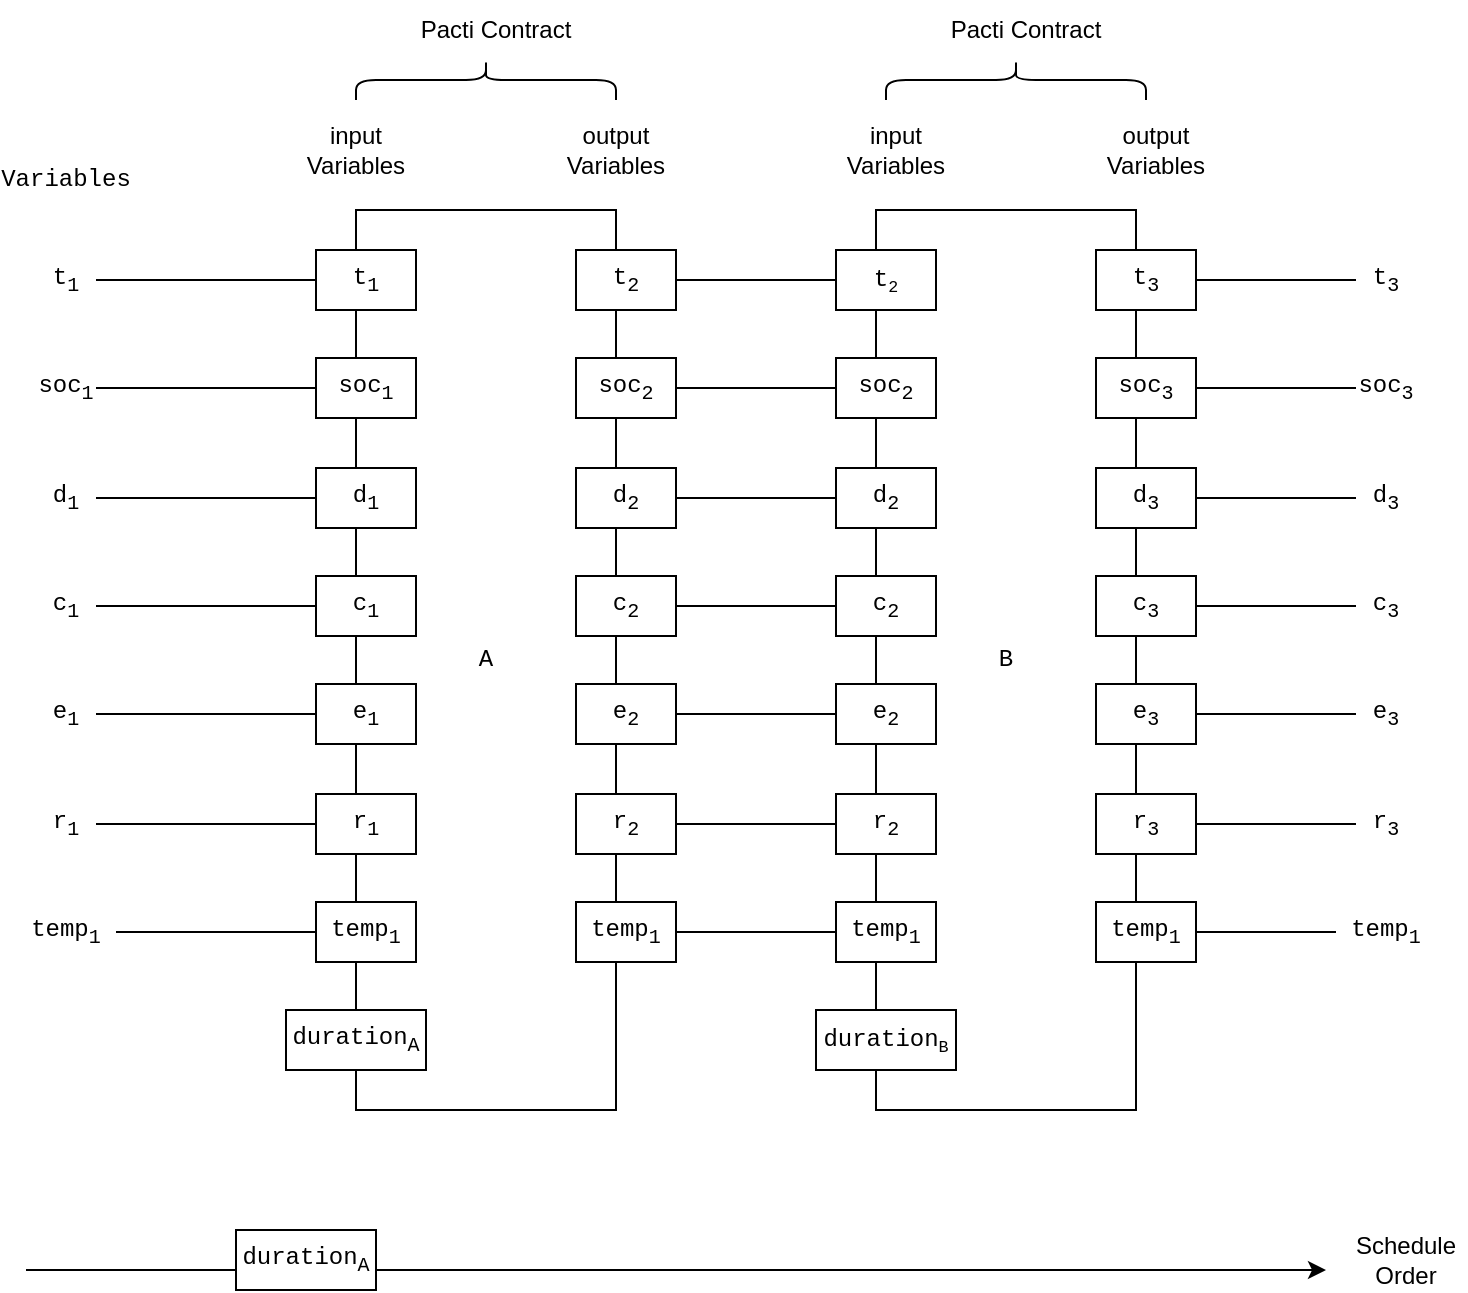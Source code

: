 <mxfile version="20.8.16" type="device" pages="2"><diagram name="Page-1" id="65L9s0X-_qAf-1EEDN0x"><mxGraphModel dx="1178" dy="694" grid="1" gridSize="10" guides="1" tooltips="1" connect="1" arrows="1" fold="1" page="1" pageScale="1" pageWidth="850" pageHeight="1100" math="0" shadow="0"><root><mxCell id="0"/><mxCell id="1" parent="0"/><mxCell id="GHHUwfC4cXGNXOGr5f7a-5" value="" style="endArrow=classic;html=1;rounded=0;" parent="1" edge="1"><mxGeometry width="50" height="50" relative="1" as="geometry"><mxPoint x="65" y="660" as="sourcePoint"/><mxPoint x="715" y="660" as="targetPoint"/></mxGeometry></mxCell><mxCell id="GHHUwfC4cXGNXOGr5f7a-6" value="Schedule&lt;br&gt;Order" style="text;html=1;strokeColor=none;fillColor=none;align=center;verticalAlign=middle;whiteSpace=wrap;rounded=0;container=0;" parent="1" vertex="1"><mxGeometry x="725" y="640" width="60" height="30" as="geometry"/></mxCell><mxCell id="GHHUwfC4cXGNXOGr5f7a-12" value="Variables" style="text;html=1;strokeColor=none;fillColor=none;align=center;verticalAlign=middle;whiteSpace=wrap;rounded=0;fontFamily=Courier New;container=0;" parent="1" vertex="1"><mxGeometry x="55" y="100" width="60" height="30" as="geometry"/></mxCell><mxCell id="JNxAYAF8ZLGorr7LrzFy-1" value="input&lt;br&gt;Variables" style="text;html=1;strokeColor=none;fillColor=none;align=center;verticalAlign=middle;whiteSpace=wrap;rounded=0;container=0;" parent="1" vertex="1"><mxGeometry x="200" y="85" width="60" height="30" as="geometry"/></mxCell><mxCell id="JNxAYAF8ZLGorr7LrzFy-2" value="input&lt;br&gt;Variables" style="text;html=1;strokeColor=none;fillColor=none;align=center;verticalAlign=middle;whiteSpace=wrap;rounded=0;container=0;" parent="1" vertex="1"><mxGeometry x="470" y="85" width="60" height="30" as="geometry"/></mxCell><mxCell id="JNxAYAF8ZLGorr7LrzFy-3" value="output&lt;br&gt;Variables" style="text;html=1;strokeColor=none;fillColor=none;align=center;verticalAlign=middle;whiteSpace=wrap;rounded=0;container=0;" parent="1" vertex="1"><mxGeometry x="330" y="85" width="60" height="30" as="geometry"/></mxCell><mxCell id="JNxAYAF8ZLGorr7LrzFy-4" value="output&lt;br&gt;Variables" style="text;html=1;strokeColor=none;fillColor=none;align=center;verticalAlign=middle;whiteSpace=wrap;rounded=0;container=0;" parent="1" vertex="1"><mxGeometry x="600" y="85" width="60" height="30" as="geometry"/></mxCell><mxCell id="JNxAYAF8ZLGorr7LrzFy-5" value="" style="shape=curlyBracket;whiteSpace=wrap;html=1;rounded=1;flipH=1;labelPosition=right;verticalLabelPosition=middle;align=left;verticalAlign=middle;rotation=-90;container=0;" parent="1" vertex="1"><mxGeometry x="285" width="20" height="130" as="geometry"/></mxCell><mxCell id="JNxAYAF8ZLGorr7LrzFy-6" value="Pacti Contract" style="text;html=1;strokeColor=none;fillColor=none;align=center;verticalAlign=middle;whiteSpace=wrap;rounded=0;container=0;" parent="1" vertex="1"><mxGeometry x="255" y="25" width="90" height="30" as="geometry"/></mxCell><mxCell id="JNxAYAF8ZLGorr7LrzFy-7" value="Pacti Contract" style="text;html=1;strokeColor=none;fillColor=none;align=center;verticalAlign=middle;whiteSpace=wrap;rounded=0;container=0;" parent="1" vertex="1"><mxGeometry x="520" y="25" width="90" height="30" as="geometry"/></mxCell><mxCell id="JNxAYAF8ZLGorr7LrzFy-8" value="" style="shape=curlyBracket;whiteSpace=wrap;html=1;rounded=1;flipH=1;labelPosition=right;verticalLabelPosition=middle;align=left;verticalAlign=middle;rotation=-90;container=0;" parent="1" vertex="1"><mxGeometry x="550" width="20" height="130" as="geometry"/></mxCell><mxCell id="GHHUwfC4cXGNXOGr5f7a-58" value="B" style="rounded=0;whiteSpace=wrap;html=1;fontFamily=Courier New;container=0;" parent="1" vertex="1"><mxGeometry x="490" y="130" width="130" height="450" as="geometry"/></mxCell><mxCell id="GHHUwfC4cXGNXOGr5f7a-50" value="A" style="rounded=0;whiteSpace=wrap;html=1;fontFamily=Courier New;container=0;" parent="1" vertex="1"><mxGeometry x="230" y="130" width="130" height="450" as="geometry"/></mxCell><mxCell id="JgjSR3ePcUWSz3OTVdEF-21" value="" style="group" vertex="1" connectable="0" parent="1"><mxGeometry x="70" y="150" width="690" height="30" as="geometry"/></mxCell><mxCell id="GHHUwfC4cXGNXOGr5f7a-7" value="&lt;font face=&quot;Courier New&quot;&gt;t&lt;sub&gt;1&lt;/sub&gt;&lt;/font&gt;" style="text;html=1;strokeColor=none;fillColor=none;align=center;verticalAlign=middle;whiteSpace=wrap;rounded=0;container=0;" parent="JgjSR3ePcUWSz3OTVdEF-21" vertex="1"><mxGeometry width="30" height="30" as="geometry"/></mxCell><mxCell id="GHHUwfC4cXGNXOGr5f7a-74" value="&lt;font face=&quot;Courier New&quot;&gt;t&lt;sub&gt;3&lt;/sub&gt;&lt;/font&gt;" style="text;html=1;strokeColor=none;fillColor=none;align=center;verticalAlign=middle;whiteSpace=wrap;rounded=0;container=0;" parent="JgjSR3ePcUWSz3OTVdEF-21" vertex="1"><mxGeometry x="660" width="30" height="30" as="geometry"/></mxCell><mxCell id="GHHUwfC4cXGNXOGr5f7a-79" style="edgeStyle=orthogonalEdgeStyle;rounded=0;orthogonalLoop=1;jettySize=auto;html=1;entryX=0;entryY=0.5;entryDx=0;entryDy=0;fontFamily=Courier New;endArrow=none;endFill=0;" parent="JgjSR3ePcUWSz3OTVdEF-21" source="GHHUwfC4cXGNXOGr5f7a-64" target="GHHUwfC4cXGNXOGr5f7a-74" edge="1"><mxGeometry relative="1" as="geometry"/></mxCell><mxCell id="GHHUwfC4cXGNXOGr5f7a-59" value="t&lt;span style=&quot;font-size: 10px;&quot;&gt;&lt;sub&gt;2&lt;/sub&gt;&lt;/span&gt;" style="rounded=0;whiteSpace=wrap;html=1;fontFamily=Courier New;container=0;" parent="JgjSR3ePcUWSz3OTVdEF-21" vertex="1"><mxGeometry x="400" width="50" height="30" as="geometry"/></mxCell><mxCell id="GHHUwfC4cXGNXOGr5f7a-64" value="t&lt;sub&gt;3&lt;/sub&gt;" style="rounded=0;whiteSpace=wrap;html=1;fontFamily=Courier New;container=0;" parent="JgjSR3ePcUWSz3OTVdEF-21" vertex="1"><mxGeometry x="530" width="50" height="30" as="geometry"/></mxCell><mxCell id="GHHUwfC4cXGNXOGr5f7a-44" value="t&lt;sub&gt;1&lt;/sub&gt;" style="rounded=0;whiteSpace=wrap;html=1;fontFamily=Courier New;container=0;" parent="JgjSR3ePcUWSz3OTVdEF-21" vertex="1"><mxGeometry x="140" width="50" height="30" as="geometry"/></mxCell><mxCell id="GHHUwfC4cXGNXOGr5f7a-25" style="edgeStyle=orthogonalEdgeStyle;rounded=0;orthogonalLoop=1;jettySize=auto;html=1;exitX=1;exitY=0.5;exitDx=0;exitDy=0;entryX=0;entryY=0.5;entryDx=0;entryDy=0;fontFamily=Courier New;endArrow=none;endFill=0;" parent="JgjSR3ePcUWSz3OTVdEF-21" source="GHHUwfC4cXGNXOGr5f7a-7" target="GHHUwfC4cXGNXOGr5f7a-44" edge="1"><mxGeometry relative="1" as="geometry"><mxPoint x="110" y="15" as="targetPoint"/></mxGeometry></mxCell><mxCell id="GHHUwfC4cXGNXOGr5f7a-51" value="t&lt;sub&gt;2&lt;/sub&gt;" style="rounded=0;whiteSpace=wrap;html=1;fontFamily=Courier New;container=0;" parent="JgjSR3ePcUWSz3OTVdEF-21" vertex="1"><mxGeometry x="270" width="50" height="30" as="geometry"/></mxCell><mxCell id="GHHUwfC4cXGNXOGr5f7a-69" style="edgeStyle=orthogonalEdgeStyle;rounded=0;orthogonalLoop=1;jettySize=auto;html=1;exitX=1;exitY=0.5;exitDx=0;exitDy=0;entryX=0;entryY=0.5;entryDx=0;entryDy=0;fontFamily=Courier New;endArrow=none;endFill=0;" parent="JgjSR3ePcUWSz3OTVdEF-21" source="GHHUwfC4cXGNXOGr5f7a-51" target="GHHUwfC4cXGNXOGr5f7a-59" edge="1"><mxGeometry relative="1" as="geometry"><mxPoint x="40" y="25" as="sourcePoint"/><mxPoint x="150" y="25" as="targetPoint"/></mxGeometry></mxCell><mxCell id="JgjSR3ePcUWSz3OTVdEF-22" value="" style="group" vertex="1" connectable="0" parent="1"><mxGeometry x="70" y="204" width="690" height="30" as="geometry"/></mxCell><mxCell id="GHHUwfC4cXGNXOGr5f7a-8" value="&lt;font face=&quot;Courier New&quot;&gt;soc&lt;sub&gt;1&lt;/sub&gt;&lt;/font&gt;" style="text;html=1;strokeColor=none;fillColor=none;align=center;verticalAlign=middle;whiteSpace=wrap;rounded=0;container=0;" parent="JgjSR3ePcUWSz3OTVdEF-22" vertex="1"><mxGeometry width="30" height="30" as="geometry"/></mxCell><mxCell id="GHHUwfC4cXGNXOGr5f7a-75" value="&lt;font face=&quot;Courier New&quot;&gt;soc&lt;sub&gt;3&lt;/sub&gt;&lt;/font&gt;" style="text;html=1;strokeColor=none;fillColor=none;align=center;verticalAlign=middle;whiteSpace=wrap;rounded=0;container=0;" parent="JgjSR3ePcUWSz3OTVdEF-22" vertex="1"><mxGeometry x="660" width="30" height="30" as="geometry"/></mxCell><mxCell id="GHHUwfC4cXGNXOGr5f7a-80" style="edgeStyle=orthogonalEdgeStyle;rounded=0;orthogonalLoop=1;jettySize=auto;html=1;entryX=0;entryY=0.5;entryDx=0;entryDy=0;fontFamily=Courier New;endArrow=none;endFill=0;" parent="JgjSR3ePcUWSz3OTVdEF-22" source="GHHUwfC4cXGNXOGr5f7a-65" target="GHHUwfC4cXGNXOGr5f7a-75" edge="1"><mxGeometry relative="1" as="geometry"/></mxCell><mxCell id="GHHUwfC4cXGNXOGr5f7a-60" value="soc&lt;sub&gt;2&lt;/sub&gt;" style="rounded=0;whiteSpace=wrap;html=1;fontFamily=Courier New;container=0;" parent="JgjSR3ePcUWSz3OTVdEF-22" vertex="1"><mxGeometry x="400" width="50" height="30" as="geometry"/></mxCell><mxCell id="GHHUwfC4cXGNXOGr5f7a-65" value="soc&lt;sub&gt;3&lt;/sub&gt;" style="rounded=0;whiteSpace=wrap;html=1;fontFamily=Courier New;container=0;" parent="JgjSR3ePcUWSz3OTVdEF-22" vertex="1"><mxGeometry x="530" width="50" height="30" as="geometry"/></mxCell><mxCell id="GHHUwfC4cXGNXOGr5f7a-45" value="soc&lt;sub&gt;1&lt;/sub&gt;" style="rounded=0;whiteSpace=wrap;html=1;fontFamily=Courier New;container=0;" parent="JgjSR3ePcUWSz3OTVdEF-22" vertex="1"><mxGeometry x="140" width="50" height="30" as="geometry"/></mxCell><mxCell id="GHHUwfC4cXGNXOGr5f7a-26" style="edgeStyle=orthogonalEdgeStyle;rounded=0;orthogonalLoop=1;jettySize=auto;html=1;exitX=1;exitY=0.5;exitDx=0;exitDy=0;entryX=0;entryY=0.5;entryDx=0;entryDy=0;fontFamily=Courier New;endArrow=none;endFill=0;" parent="JgjSR3ePcUWSz3OTVdEF-22" source="GHHUwfC4cXGNXOGr5f7a-8" target="GHHUwfC4cXGNXOGr5f7a-45" edge="1"><mxGeometry relative="1" as="geometry"><mxPoint x="110" y="5" as="targetPoint"/></mxGeometry></mxCell><mxCell id="GHHUwfC4cXGNXOGr5f7a-52" value="soc&lt;sub&gt;2&lt;/sub&gt;" style="rounded=0;whiteSpace=wrap;html=1;fontFamily=Courier New;container=0;" parent="JgjSR3ePcUWSz3OTVdEF-22" vertex="1"><mxGeometry x="270" width="50" height="30" as="geometry"/></mxCell><mxCell id="GHHUwfC4cXGNXOGr5f7a-70" style="edgeStyle=orthogonalEdgeStyle;rounded=0;orthogonalLoop=1;jettySize=auto;html=1;exitX=1;exitY=0.5;exitDx=0;exitDy=0;entryX=0;entryY=0.5;entryDx=0;entryDy=0;fontFamily=Courier New;endArrow=none;endFill=0;" parent="JgjSR3ePcUWSz3OTVdEF-22" source="GHHUwfC4cXGNXOGr5f7a-52" target="GHHUwfC4cXGNXOGr5f7a-60" edge="1"><mxGeometry relative="1" as="geometry"><mxPoint x="330" y="-33" as="sourcePoint"/><mxPoint x="410" y="-33" as="targetPoint"/></mxGeometry></mxCell><mxCell id="JgjSR3ePcUWSz3OTVdEF-23" value="" style="group" vertex="1" connectable="0" parent="1"><mxGeometry x="70" y="259" width="690" height="30" as="geometry"/></mxCell><mxCell id="GHHUwfC4cXGNXOGr5f7a-9" value="&lt;font face=&quot;Courier New&quot;&gt;d&lt;sub&gt;1&lt;/sub&gt;&lt;/font&gt;" style="text;html=1;strokeColor=none;fillColor=none;align=center;verticalAlign=middle;whiteSpace=wrap;rounded=0;container=0;" parent="JgjSR3ePcUWSz3OTVdEF-23" vertex="1"><mxGeometry width="30" height="30" as="geometry"/></mxCell><mxCell id="GHHUwfC4cXGNXOGr5f7a-76" value="&lt;font face=&quot;Courier New&quot;&gt;d&lt;sub&gt;3&lt;/sub&gt;&lt;/font&gt;" style="text;html=1;strokeColor=none;fillColor=none;align=center;verticalAlign=middle;whiteSpace=wrap;rounded=0;container=0;" parent="JgjSR3ePcUWSz3OTVdEF-23" vertex="1"><mxGeometry x="660" width="30" height="30" as="geometry"/></mxCell><mxCell id="GHHUwfC4cXGNXOGr5f7a-81" style="edgeStyle=orthogonalEdgeStyle;rounded=0;orthogonalLoop=1;jettySize=auto;html=1;entryX=0;entryY=0.5;entryDx=0;entryDy=0;fontFamily=Courier New;endArrow=none;endFill=0;" parent="JgjSR3ePcUWSz3OTVdEF-23" source="GHHUwfC4cXGNXOGr5f7a-66" target="GHHUwfC4cXGNXOGr5f7a-76" edge="1"><mxGeometry relative="1" as="geometry"/></mxCell><mxCell id="GHHUwfC4cXGNXOGr5f7a-61" value="d&lt;sub&gt;2&lt;/sub&gt;" style="rounded=0;whiteSpace=wrap;html=1;fontFamily=Courier New;container=0;" parent="JgjSR3ePcUWSz3OTVdEF-23" vertex="1"><mxGeometry x="400" width="50" height="30" as="geometry"/></mxCell><mxCell id="GHHUwfC4cXGNXOGr5f7a-66" value="d&lt;sub&gt;3&lt;/sub&gt;" style="rounded=0;whiteSpace=wrap;html=1;fontFamily=Courier New;container=0;" parent="JgjSR3ePcUWSz3OTVdEF-23" vertex="1"><mxGeometry x="530" width="50" height="30" as="geometry"/></mxCell><mxCell id="GHHUwfC4cXGNXOGr5f7a-46" value="d&lt;sub&gt;1&lt;/sub&gt;" style="rounded=0;whiteSpace=wrap;html=1;fontFamily=Courier New;container=0;" parent="JgjSR3ePcUWSz3OTVdEF-23" vertex="1"><mxGeometry x="140" width="50" height="30" as="geometry"/></mxCell><mxCell id="GHHUwfC4cXGNXOGr5f7a-27" style="edgeStyle=orthogonalEdgeStyle;rounded=0;orthogonalLoop=1;jettySize=auto;html=1;entryX=0;entryY=0.5;entryDx=0;entryDy=0;fontFamily=Courier New;endArrow=none;endFill=0;" parent="JgjSR3ePcUWSz3OTVdEF-23" source="GHHUwfC4cXGNXOGr5f7a-9" target="GHHUwfC4cXGNXOGr5f7a-46" edge="1"><mxGeometry relative="1" as="geometry"><mxPoint x="110" y="-5" as="targetPoint"/></mxGeometry></mxCell><mxCell id="GHHUwfC4cXGNXOGr5f7a-53" value="d&lt;sub&gt;2&lt;/sub&gt;" style="rounded=0;whiteSpace=wrap;html=1;fontFamily=Courier New;container=0;" parent="JgjSR3ePcUWSz3OTVdEF-23" vertex="1"><mxGeometry x="270" width="50" height="30" as="geometry"/></mxCell><mxCell id="GHHUwfC4cXGNXOGr5f7a-71" style="edgeStyle=orthogonalEdgeStyle;rounded=0;orthogonalLoop=1;jettySize=auto;html=1;entryX=0;entryY=0.5;entryDx=0;entryDy=0;fontFamily=Courier New;endArrow=none;endFill=0;" parent="JgjSR3ePcUWSz3OTVdEF-23" source="GHHUwfC4cXGNXOGr5f7a-53" target="GHHUwfC4cXGNXOGr5f7a-61" edge="1"><mxGeometry relative="1" as="geometry"/></mxCell><mxCell id="JgjSR3ePcUWSz3OTVdEF-24" value="" style="group" vertex="1" connectable="0" parent="1"><mxGeometry x="70" y="313" width="690" height="30" as="geometry"/></mxCell><mxCell id="JgjSR3ePcUWSz3OTVdEF-12" value="&lt;font face=&quot;Courier New&quot;&gt;c&lt;sub&gt;1&lt;/sub&gt;&lt;/font&gt;" style="text;html=1;strokeColor=none;fillColor=none;align=center;verticalAlign=middle;whiteSpace=wrap;rounded=0;container=0;" vertex="1" parent="JgjSR3ePcUWSz3OTVdEF-24"><mxGeometry width="30" height="30" as="geometry"/></mxCell><mxCell id="JgjSR3ePcUWSz3OTVdEF-13" value="c&lt;sub&gt;1&lt;/sub&gt;" style="rounded=0;whiteSpace=wrap;html=1;fontFamily=Courier New;container=0;" vertex="1" parent="JgjSR3ePcUWSz3OTVdEF-24"><mxGeometry x="140" width="50" height="30" as="geometry"/></mxCell><mxCell id="JgjSR3ePcUWSz3OTVdEF-11" style="edgeStyle=orthogonalEdgeStyle;rounded=0;orthogonalLoop=1;jettySize=auto;html=1;entryX=0;entryY=0.5;entryDx=0;entryDy=0;fontFamily=Courier New;endArrow=none;endFill=0;" edge="1" parent="JgjSR3ePcUWSz3OTVdEF-24" source="JgjSR3ePcUWSz3OTVdEF-12" target="JgjSR3ePcUWSz3OTVdEF-13"><mxGeometry relative="1" as="geometry"><mxPoint x="110" y="-15" as="targetPoint"/></mxGeometry></mxCell><mxCell id="JgjSR3ePcUWSz3OTVdEF-14" value="c&lt;sub&gt;2&lt;/sub&gt;" style="rounded=0;whiteSpace=wrap;html=1;fontFamily=Courier New;container=0;" vertex="1" parent="JgjSR3ePcUWSz3OTVdEF-24"><mxGeometry x="270" width="50" height="30" as="geometry"/></mxCell><mxCell id="JgjSR3ePcUWSz3OTVdEF-16" value="c&lt;sub&gt;3&lt;/sub&gt;" style="rounded=0;whiteSpace=wrap;html=1;fontFamily=Courier New;container=0;" vertex="1" parent="JgjSR3ePcUWSz3OTVdEF-24"><mxGeometry x="530" width="50" height="30" as="geometry"/></mxCell><mxCell id="JgjSR3ePcUWSz3OTVdEF-17" style="edgeStyle=orthogonalEdgeStyle;rounded=0;orthogonalLoop=1;jettySize=auto;html=1;entryX=0;entryY=0.5;entryDx=0;entryDy=0;fontFamily=Courier New;endArrow=none;endFill=0;" edge="1" parent="JgjSR3ePcUWSz3OTVdEF-24" source="JgjSR3ePcUWSz3OTVdEF-14" target="JgjSR3ePcUWSz3OTVdEF-15"><mxGeometry relative="1" as="geometry"/></mxCell><mxCell id="JgjSR3ePcUWSz3OTVdEF-18" value="&lt;font face=&quot;Courier New&quot;&gt;c&lt;sub&gt;3&lt;/sub&gt;&lt;/font&gt;" style="text;html=1;strokeColor=none;fillColor=none;align=center;verticalAlign=middle;whiteSpace=wrap;rounded=0;container=0;" vertex="1" parent="JgjSR3ePcUWSz3OTVdEF-24"><mxGeometry x="660" width="30" height="30" as="geometry"/></mxCell><mxCell id="JgjSR3ePcUWSz3OTVdEF-19" style="edgeStyle=orthogonalEdgeStyle;rounded=0;orthogonalLoop=1;jettySize=auto;html=1;entryX=0;entryY=0.5;entryDx=0;entryDy=0;fontFamily=Courier New;endArrow=none;endFill=0;" edge="1" parent="JgjSR3ePcUWSz3OTVdEF-24" source="JgjSR3ePcUWSz3OTVdEF-16" target="JgjSR3ePcUWSz3OTVdEF-18"><mxGeometry relative="1" as="geometry"/></mxCell><mxCell id="JgjSR3ePcUWSz3OTVdEF-15" value="c&lt;sub&gt;2&lt;/sub&gt;" style="rounded=0;whiteSpace=wrap;html=1;fontFamily=Courier New;container=0;" vertex="1" parent="JgjSR3ePcUWSz3OTVdEF-24"><mxGeometry x="400" width="50" height="30" as="geometry"/></mxCell><mxCell id="JgjSR3ePcUWSz3OTVdEF-25" value="" style="group" vertex="1" connectable="0" parent="1"><mxGeometry x="70" y="367" width="690" height="30" as="geometry"/></mxCell><mxCell id="GHHUwfC4cXGNXOGr5f7a-10" value="&lt;font face=&quot;Courier New&quot;&gt;e&lt;sub&gt;1&lt;/sub&gt;&lt;/font&gt;" style="text;html=1;strokeColor=none;fillColor=none;align=center;verticalAlign=middle;whiteSpace=wrap;rounded=0;container=0;" parent="JgjSR3ePcUWSz3OTVdEF-25" vertex="1"><mxGeometry width="30" height="30" as="geometry"/></mxCell><mxCell id="GHHUwfC4cXGNXOGr5f7a-77" value="&lt;font face=&quot;Courier New&quot;&gt;e&lt;sub&gt;3&lt;/sub&gt;&lt;/font&gt;" style="text;html=1;strokeColor=none;fillColor=none;align=center;verticalAlign=middle;whiteSpace=wrap;rounded=0;container=0;" parent="JgjSR3ePcUWSz3OTVdEF-25" vertex="1"><mxGeometry x="660" width="30" height="30" as="geometry"/></mxCell><mxCell id="GHHUwfC4cXGNXOGr5f7a-82" style="edgeStyle=orthogonalEdgeStyle;rounded=0;orthogonalLoop=1;jettySize=auto;html=1;entryX=0;entryY=0.5;entryDx=0;entryDy=0;fontFamily=Courier New;endArrow=none;endFill=0;" parent="JgjSR3ePcUWSz3OTVdEF-25" source="GHHUwfC4cXGNXOGr5f7a-67" target="GHHUwfC4cXGNXOGr5f7a-77" edge="1"><mxGeometry relative="1" as="geometry"/></mxCell><mxCell id="GHHUwfC4cXGNXOGr5f7a-62" value="e&lt;sub&gt;2&lt;/sub&gt;" style="rounded=0;whiteSpace=wrap;html=1;fontFamily=Courier New;container=0;" parent="JgjSR3ePcUWSz3OTVdEF-25" vertex="1"><mxGeometry x="400" width="50" height="30" as="geometry"/></mxCell><mxCell id="GHHUwfC4cXGNXOGr5f7a-67" value="e&lt;sub&gt;3&lt;/sub&gt;" style="rounded=0;whiteSpace=wrap;html=1;fontFamily=Courier New;container=0;" parent="JgjSR3ePcUWSz3OTVdEF-25" vertex="1"><mxGeometry x="530" width="50" height="30" as="geometry"/></mxCell><mxCell id="GHHUwfC4cXGNXOGr5f7a-47" value="e&lt;sub&gt;1&lt;/sub&gt;" style="rounded=0;whiteSpace=wrap;html=1;fontFamily=Courier New;container=0;" parent="JgjSR3ePcUWSz3OTVdEF-25" vertex="1"><mxGeometry x="140" width="50" height="30" as="geometry"/></mxCell><mxCell id="GHHUwfC4cXGNXOGr5f7a-28" style="edgeStyle=orthogonalEdgeStyle;rounded=0;orthogonalLoop=1;jettySize=auto;html=1;entryX=0;entryY=0.5;entryDx=0;entryDy=0;fontFamily=Courier New;endArrow=none;endFill=0;" parent="JgjSR3ePcUWSz3OTVdEF-25" source="GHHUwfC4cXGNXOGr5f7a-10" target="GHHUwfC4cXGNXOGr5f7a-47" edge="1"><mxGeometry relative="1" as="geometry"><mxPoint x="110" y="-15" as="targetPoint"/></mxGeometry></mxCell><mxCell id="GHHUwfC4cXGNXOGr5f7a-54" value="e&lt;sub&gt;2&lt;/sub&gt;" style="rounded=0;whiteSpace=wrap;html=1;fontFamily=Courier New;container=0;" parent="JgjSR3ePcUWSz3OTVdEF-25" vertex="1"><mxGeometry x="270" width="50" height="30" as="geometry"/></mxCell><mxCell id="GHHUwfC4cXGNXOGr5f7a-72" style="edgeStyle=orthogonalEdgeStyle;rounded=0;orthogonalLoop=1;jettySize=auto;html=1;entryX=0;entryY=0.5;entryDx=0;entryDy=0;fontFamily=Courier New;endArrow=none;endFill=0;" parent="JgjSR3ePcUWSz3OTVdEF-25" source="GHHUwfC4cXGNXOGr5f7a-54" target="GHHUwfC4cXGNXOGr5f7a-62" edge="1"><mxGeometry relative="1" as="geometry"/></mxCell><mxCell id="JgjSR3ePcUWSz3OTVdEF-26" value="" style="group" vertex="1" connectable="0" parent="1"><mxGeometry x="70" y="422" width="690" height="30" as="geometry"/></mxCell><mxCell id="GHHUwfC4cXGNXOGr5f7a-11" value="&lt;font face=&quot;Courier New&quot;&gt;r&lt;sub&gt;1&lt;/sub&gt;&lt;/font&gt;" style="text;html=1;strokeColor=none;fillColor=none;align=center;verticalAlign=middle;whiteSpace=wrap;rounded=0;container=0;" parent="JgjSR3ePcUWSz3OTVdEF-26" vertex="1"><mxGeometry width="30" height="30" as="geometry"/></mxCell><mxCell id="GHHUwfC4cXGNXOGr5f7a-78" value="&lt;font face=&quot;Courier New&quot;&gt;r&lt;sub&gt;3&lt;/sub&gt;&lt;/font&gt;" style="text;html=1;strokeColor=none;fillColor=none;align=center;verticalAlign=middle;whiteSpace=wrap;rounded=0;container=0;" parent="JgjSR3ePcUWSz3OTVdEF-26" vertex="1"><mxGeometry x="660" width="30" height="30" as="geometry"/></mxCell><mxCell id="GHHUwfC4cXGNXOGr5f7a-83" style="edgeStyle=orthogonalEdgeStyle;rounded=0;orthogonalLoop=1;jettySize=auto;html=1;entryX=0;entryY=0.5;entryDx=0;entryDy=0;fontFamily=Courier New;endArrow=none;endFill=0;" parent="JgjSR3ePcUWSz3OTVdEF-26" source="GHHUwfC4cXGNXOGr5f7a-68" target="GHHUwfC4cXGNXOGr5f7a-78" edge="1"><mxGeometry relative="1" as="geometry"/></mxCell><mxCell id="GHHUwfC4cXGNXOGr5f7a-63" value="r&lt;sub&gt;2&lt;/sub&gt;" style="rounded=0;whiteSpace=wrap;html=1;fontFamily=Courier New;container=0;" parent="JgjSR3ePcUWSz3OTVdEF-26" vertex="1"><mxGeometry x="400" width="50" height="30" as="geometry"/></mxCell><mxCell id="GHHUwfC4cXGNXOGr5f7a-68" value="r&lt;sub&gt;3&lt;/sub&gt;" style="rounded=0;whiteSpace=wrap;html=1;fontFamily=Courier New;container=0;" parent="JgjSR3ePcUWSz3OTVdEF-26" vertex="1"><mxGeometry x="530" width="50" height="30" as="geometry"/></mxCell><mxCell id="GHHUwfC4cXGNXOGr5f7a-48" value="r&lt;sub&gt;1&lt;/sub&gt;" style="rounded=0;whiteSpace=wrap;html=1;fontFamily=Courier New;container=0;" parent="JgjSR3ePcUWSz3OTVdEF-26" vertex="1"><mxGeometry x="140" width="50" height="30" as="geometry"/></mxCell><mxCell id="GHHUwfC4cXGNXOGr5f7a-29" style="edgeStyle=orthogonalEdgeStyle;rounded=0;orthogonalLoop=1;jettySize=auto;html=1;entryX=0;entryY=0.5;entryDx=0;entryDy=0;fontFamily=Courier New;endArrow=none;endFill=0;" parent="JgjSR3ePcUWSz3OTVdEF-26" source="GHHUwfC4cXGNXOGr5f7a-11" target="GHHUwfC4cXGNXOGr5f7a-48" edge="1"><mxGeometry relative="1" as="geometry"><mxPoint x="110" y="-25" as="targetPoint"/></mxGeometry></mxCell><mxCell id="GHHUwfC4cXGNXOGr5f7a-55" value="r&lt;sub&gt;2&lt;/sub&gt;" style="rounded=0;whiteSpace=wrap;html=1;fontFamily=Courier New;container=0;" parent="JgjSR3ePcUWSz3OTVdEF-26" vertex="1"><mxGeometry x="270" width="50" height="30" as="geometry"/></mxCell><mxCell id="GHHUwfC4cXGNXOGr5f7a-73" style="edgeStyle=orthogonalEdgeStyle;rounded=0;orthogonalLoop=1;jettySize=auto;html=1;entryX=0;entryY=0.5;entryDx=0;entryDy=0;fontFamily=Courier New;endArrow=none;endFill=0;" parent="JgjSR3ePcUWSz3OTVdEF-26" source="GHHUwfC4cXGNXOGr5f7a-55" target="GHHUwfC4cXGNXOGr5f7a-63" edge="1"><mxGeometry relative="1" as="geometry"/></mxCell><mxCell id="JgjSR3ePcUWSz3OTVdEF-27" value="" style="group" vertex="1" connectable="0" parent="1"><mxGeometry x="60" y="476" width="710" height="30" as="geometry"/></mxCell><mxCell id="3" value="&lt;span style=&quot;font-family: &amp;quot;Courier New&amp;quot;;&quot;&gt;temp&lt;/span&gt;&lt;sub style=&quot;font-family: &amp;quot;Courier New&amp;quot;;&quot;&gt;1&lt;/sub&gt;" style="text;html=1;strokeColor=none;fillColor=none;align=center;verticalAlign=middle;whiteSpace=wrap;rounded=0;container=0;" parent="JgjSR3ePcUWSz3OTVdEF-27" vertex="1"><mxGeometry width="50" height="30" as="geometry"/></mxCell><mxCell id="8" value="&lt;span style=&quot;font-family: &amp;quot;Courier New&amp;quot;;&quot;&gt;temp&lt;/span&gt;&lt;sub style=&quot;font-family: &amp;quot;Courier New&amp;quot;;&quot;&gt;1&lt;/sub&gt;" style="text;html=1;strokeColor=none;fillColor=none;align=center;verticalAlign=middle;whiteSpace=wrap;rounded=0;container=0;" parent="JgjSR3ePcUWSz3OTVdEF-27" vertex="1"><mxGeometry x="660" width="50" height="30" as="geometry"/></mxCell><mxCell id="10" style="edgeStyle=none;html=1;endArrow=none;endFill=0;" parent="JgjSR3ePcUWSz3OTVdEF-27" source="7" target="8" edge="1"><mxGeometry relative="1" as="geometry"/></mxCell><mxCell id="6" value="temp&lt;sub&gt;1&lt;/sub&gt;" style="rounded=0;whiteSpace=wrap;html=1;fontFamily=Courier New;container=0;" parent="JgjSR3ePcUWSz3OTVdEF-27" vertex="1"><mxGeometry x="410" width="50" height="30" as="geometry"/></mxCell><mxCell id="7" value="temp&lt;sub&gt;1&lt;/sub&gt;" style="rounded=0;whiteSpace=wrap;html=1;fontFamily=Courier New;container=0;" parent="JgjSR3ePcUWSz3OTVdEF-27" vertex="1"><mxGeometry x="540" width="50" height="30" as="geometry"/></mxCell><mxCell id="2" value="temp&lt;sub&gt;1&lt;/sub&gt;" style="rounded=0;whiteSpace=wrap;html=1;fontFamily=Courier New;container=0;" parent="JgjSR3ePcUWSz3OTVdEF-27" vertex="1"><mxGeometry x="150" width="50" height="30" as="geometry"/></mxCell><mxCell id="4" style="edgeStyle=none;html=1;entryX=0;entryY=0.5;entryDx=0;entryDy=0;endArrow=none;endFill=0;" parent="JgjSR3ePcUWSz3OTVdEF-27" source="3" target="2" edge="1"><mxGeometry relative="1" as="geometry"/></mxCell><mxCell id="5" value="temp&lt;sub&gt;1&lt;/sub&gt;" style="rounded=0;whiteSpace=wrap;html=1;fontFamily=Courier New;container=0;" parent="JgjSR3ePcUWSz3OTVdEF-27" vertex="1"><mxGeometry x="280" width="50" height="30" as="geometry"/></mxCell><mxCell id="11" style="edgeStyle=none;html=1;entryX=0;entryY=0.5;entryDx=0;entryDy=0;endArrow=none;endFill=0;" parent="JgjSR3ePcUWSz3OTVdEF-27" source="5" target="6" edge="1"><mxGeometry relative="1" as="geometry"/></mxCell><mxCell id="GQUCZmTaOCg7K0bIQPWF-11" value="duration&lt;sub&gt;A&lt;/sub&gt;" style="rounded=0;whiteSpace=wrap;html=1;fontFamily=Courier New;container=0;" vertex="1" parent="1"><mxGeometry x="195" y="530" width="70" height="30" as="geometry"/></mxCell><mxCell id="GQUCZmTaOCg7K0bIQPWF-12" value="duration&lt;span style=&quot;font-size: 10px;&quot;&gt;&lt;sub&gt;B&lt;/sub&gt;&lt;/span&gt;" style="rounded=0;whiteSpace=wrap;html=1;fontFamily=Courier New;container=0;" vertex="1" parent="1"><mxGeometry x="460" y="530" width="70" height="30" as="geometry"/></mxCell><mxCell id="GQUCZmTaOCg7K0bIQPWF-13" value="duration&lt;sub&gt;A&lt;/sub&gt;" style="rounded=0;whiteSpace=wrap;html=1;fontFamily=Courier New;container=0;" vertex="1" parent="1"><mxGeometry x="170" y="640" width="70" height="30" as="geometry"/></mxCell></root></mxGraphModel></diagram><diagram id="YFy9KxKLwSKP1SXa1BMq" name="Page-2"><mxGraphModel dx="2061" dy="1215" grid="1" gridSize="10" guides="1" tooltips="1" connect="1" arrows="1" fold="1" page="1" pageScale="1" pageWidth="850" pageHeight="1100" math="0" shadow="0"><root><mxCell id="0"/><mxCell id="1" parent="0"/></root></mxGraphModel></diagram></mxfile>